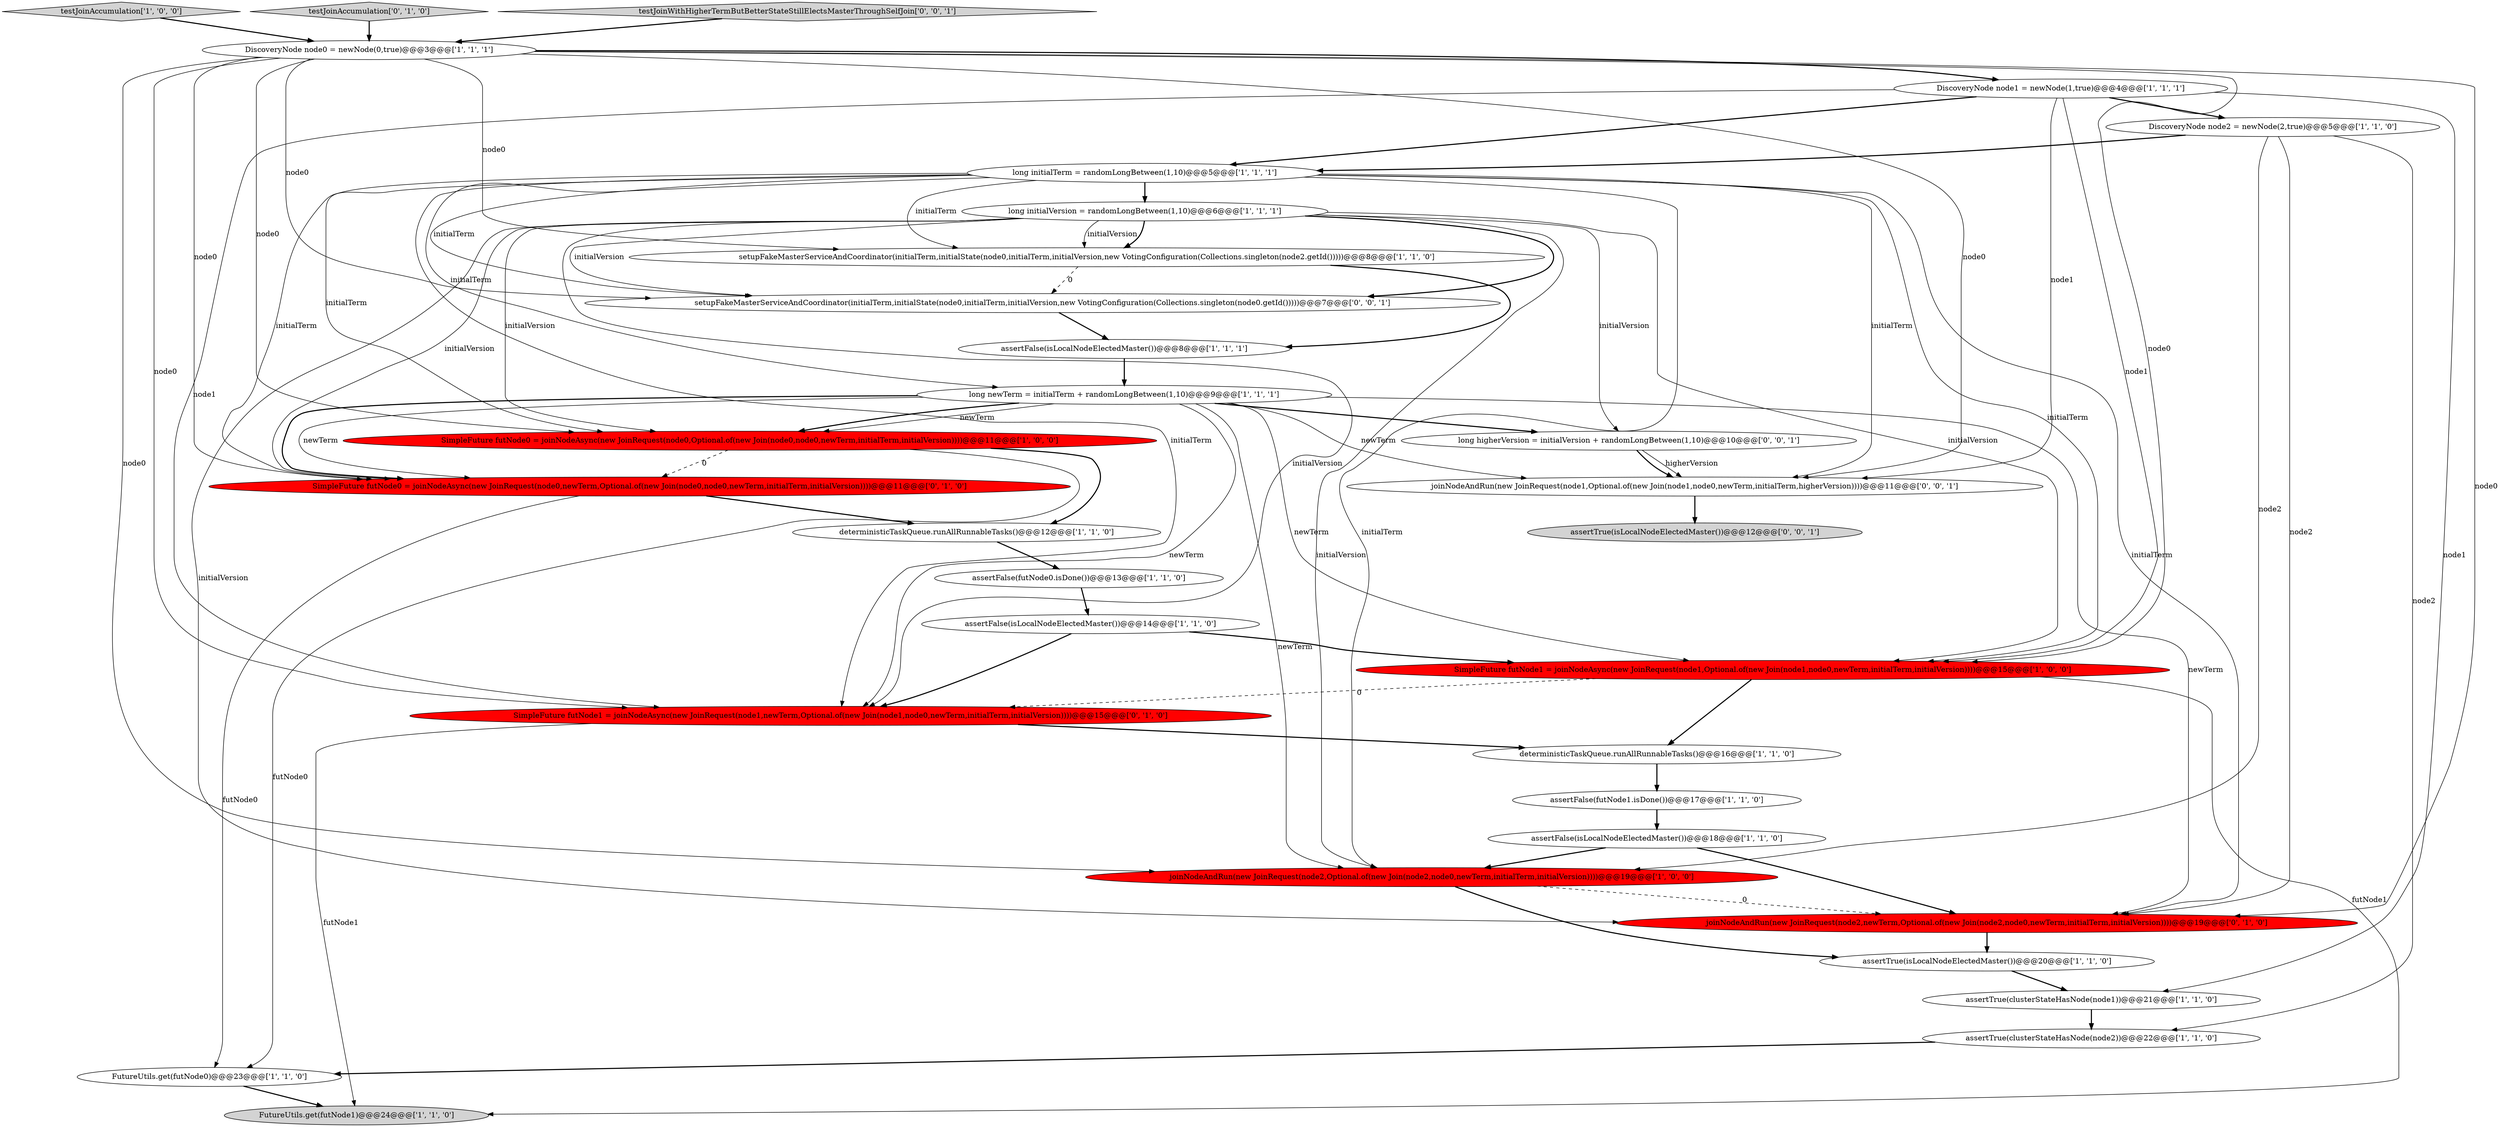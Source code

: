 digraph {
20 [style = filled, label = "deterministicTaskQueue.runAllRunnableTasks()@@@16@@@['1', '1', '0']", fillcolor = white, shape = ellipse image = "AAA0AAABBB1BBB"];
22 [style = filled, label = "FutureUtils.get(futNode0)@@@23@@@['1', '1', '0']", fillcolor = white, shape = ellipse image = "AAA0AAABBB1BBB"];
10 [style = filled, label = "assertFalse(isLocalNodeElectedMaster())@@@18@@@['1', '1', '0']", fillcolor = white, shape = ellipse image = "AAA0AAABBB1BBB"];
26 [style = filled, label = "SimpleFuture futNode1 = joinNodeAsync(new JoinRequest(node1,newTerm,Optional.of(new Join(node1,node0,newTerm,initialTerm,initialVersion))))@@@15@@@['0', '1', '0']", fillcolor = red, shape = ellipse image = "AAA1AAABBB2BBB"];
6 [style = filled, label = "deterministicTaskQueue.runAllRunnableTasks()@@@12@@@['1', '1', '0']", fillcolor = white, shape = ellipse image = "AAA0AAABBB1BBB"];
4 [style = filled, label = "SimpleFuture futNode0 = joinNodeAsync(new JoinRequest(node0,Optional.of(new Join(node0,node0,newTerm,initialTerm,initialVersion))))@@@11@@@['1', '0', '0']", fillcolor = red, shape = ellipse image = "AAA1AAABBB1BBB"];
19 [style = filled, label = "DiscoveryNode node2 = newNode(2,true)@@@5@@@['1', '1', '0']", fillcolor = white, shape = ellipse image = "AAA0AAABBB1BBB"];
3 [style = filled, label = "assertTrue(isLocalNodeElectedMaster())@@@20@@@['1', '1', '0']", fillcolor = white, shape = ellipse image = "AAA0AAABBB1BBB"];
2 [style = filled, label = "joinNodeAndRun(new JoinRequest(node2,Optional.of(new Join(node2,node0,newTerm,initialTerm,initialVersion))))@@@19@@@['1', '0', '0']", fillcolor = red, shape = ellipse image = "AAA1AAABBB1BBB"];
0 [style = filled, label = "long initialTerm = randomLongBetween(1,10)@@@5@@@['1', '1', '1']", fillcolor = white, shape = ellipse image = "AAA0AAABBB1BBB"];
8 [style = filled, label = "assertFalse(futNode0.isDone())@@@13@@@['1', '1', '0']", fillcolor = white, shape = ellipse image = "AAA0AAABBB1BBB"];
30 [style = filled, label = "assertTrue(isLocalNodeElectedMaster())@@@12@@@['0', '0', '1']", fillcolor = lightgray, shape = ellipse image = "AAA0AAABBB3BBB"];
14 [style = filled, label = "assertFalse(futNode1.isDone())@@@17@@@['1', '1', '0']", fillcolor = white, shape = ellipse image = "AAA0AAABBB1BBB"];
15 [style = filled, label = "assertTrue(clusterStateHasNode(node2))@@@22@@@['1', '1', '0']", fillcolor = white, shape = ellipse image = "AAA0AAABBB1BBB"];
29 [style = filled, label = "joinNodeAndRun(new JoinRequest(node1,Optional.of(new Join(node1,node0,newTerm,initialTerm,higherVersion))))@@@11@@@['0', '0', '1']", fillcolor = white, shape = ellipse image = "AAA0AAABBB3BBB"];
23 [style = filled, label = "SimpleFuture futNode0 = joinNodeAsync(new JoinRequest(node0,newTerm,Optional.of(new Join(node0,node0,newTerm,initialTerm,initialVersion))))@@@11@@@['0', '1', '0']", fillcolor = red, shape = ellipse image = "AAA1AAABBB2BBB"];
11 [style = filled, label = "testJoinAccumulation['1', '0', '0']", fillcolor = lightgray, shape = diamond image = "AAA0AAABBB1BBB"];
25 [style = filled, label = "testJoinAccumulation['0', '1', '0']", fillcolor = lightgray, shape = diamond image = "AAA0AAABBB2BBB"];
21 [style = filled, label = "FutureUtils.get(futNode1)@@@24@@@['1', '1', '0']", fillcolor = lightgray, shape = ellipse image = "AAA0AAABBB1BBB"];
7 [style = filled, label = "setupFakeMasterServiceAndCoordinator(initialTerm,initialState(node0,initialTerm,initialVersion,new VotingConfiguration(Collections.singleton(node2.getId()))))@@@8@@@['1', '1', '0']", fillcolor = white, shape = ellipse image = "AAA0AAABBB1BBB"];
13 [style = filled, label = "assertFalse(isLocalNodeElectedMaster())@@@8@@@['1', '1', '1']", fillcolor = white, shape = ellipse image = "AAA0AAABBB1BBB"];
18 [style = filled, label = "long initialVersion = randomLongBetween(1,10)@@@6@@@['1', '1', '1']", fillcolor = white, shape = ellipse image = "AAA0AAABBB1BBB"];
27 [style = filled, label = "setupFakeMasterServiceAndCoordinator(initialTerm,initialState(node0,initialTerm,initialVersion,new VotingConfiguration(Collections.singleton(node0.getId()))))@@@7@@@['0', '0', '1']", fillcolor = white, shape = ellipse image = "AAA0AAABBB3BBB"];
28 [style = filled, label = "long higherVersion = initialVersion + randomLongBetween(1,10)@@@10@@@['0', '0', '1']", fillcolor = white, shape = ellipse image = "AAA0AAABBB3BBB"];
31 [style = filled, label = "testJoinWithHigherTermButBetterStateStillElectsMasterThroughSelfJoin['0', '0', '1']", fillcolor = lightgray, shape = diamond image = "AAA0AAABBB3BBB"];
1 [style = filled, label = "assertFalse(isLocalNodeElectedMaster())@@@14@@@['1', '1', '0']", fillcolor = white, shape = ellipse image = "AAA0AAABBB1BBB"];
9 [style = filled, label = "assertTrue(clusterStateHasNode(node1))@@@21@@@['1', '1', '0']", fillcolor = white, shape = ellipse image = "AAA0AAABBB1BBB"];
17 [style = filled, label = "DiscoveryNode node1 = newNode(1,true)@@@4@@@['1', '1', '1']", fillcolor = white, shape = ellipse image = "AAA0AAABBB1BBB"];
24 [style = filled, label = "joinNodeAndRun(new JoinRequest(node2,newTerm,Optional.of(new Join(node2,node0,newTerm,initialTerm,initialVersion))))@@@19@@@['0', '1', '0']", fillcolor = red, shape = ellipse image = "AAA1AAABBB2BBB"];
16 [style = filled, label = "DiscoveryNode node0 = newNode(0,true)@@@3@@@['1', '1', '1']", fillcolor = white, shape = ellipse image = "AAA0AAABBB1BBB"];
12 [style = filled, label = "SimpleFuture futNode1 = joinNodeAsync(new JoinRequest(node1,Optional.of(new Join(node1,node0,newTerm,initialTerm,initialVersion))))@@@15@@@['1', '0', '0']", fillcolor = red, shape = ellipse image = "AAA1AAABBB1BBB"];
5 [style = filled, label = "long newTerm = initialTerm + randomLongBetween(1,10)@@@9@@@['1', '1', '1']", fillcolor = white, shape = ellipse image = "AAA0AAABBB1BBB"];
27->13 [style = bold, label=""];
12->21 [style = solid, label="futNode1"];
29->30 [style = bold, label=""];
10->24 [style = bold, label=""];
18->12 [style = solid, label="initialVersion"];
4->22 [style = solid, label="futNode0"];
18->2 [style = solid, label="initialVersion"];
0->27 [style = solid, label="initialTerm"];
5->28 [style = bold, label=""];
12->26 [style = dashed, label="0"];
8->1 [style = bold, label=""];
5->4 [style = solid, label="newTerm"];
16->26 [style = solid, label="node0"];
1->12 [style = bold, label=""];
0->7 [style = solid, label="initialTerm"];
5->24 [style = solid, label="newTerm"];
4->23 [style = dashed, label="0"];
0->29 [style = solid, label="initialTerm"];
11->16 [style = bold, label=""];
28->29 [style = solid, label="higherVersion"];
16->23 [style = solid, label="node0"];
19->2 [style = solid, label="node2"];
5->23 [style = bold, label=""];
18->7 [style = solid, label="initialVersion"];
14->10 [style = bold, label=""];
20->14 [style = bold, label=""];
16->17 [style = bold, label=""];
18->27 [style = solid, label="initialVersion"];
16->29 [style = solid, label="node0"];
0->26 [style = solid, label="initialTerm"];
13->5 [style = bold, label=""];
0->23 [style = solid, label="initialTerm"];
10->2 [style = bold, label=""];
2->24 [style = dashed, label="0"];
18->7 [style = bold, label=""];
26->21 [style = solid, label="futNode1"];
24->3 [style = bold, label=""];
26->20 [style = bold, label=""];
18->26 [style = solid, label="initialVersion"];
17->29 [style = solid, label="node1"];
28->29 [style = bold, label=""];
17->12 [style = solid, label="node1"];
23->22 [style = solid, label="futNode0"];
19->15 [style = solid, label="node2"];
2->3 [style = bold, label=""];
17->9 [style = solid, label="node1"];
12->20 [style = bold, label=""];
17->26 [style = solid, label="node1"];
18->24 [style = solid, label="initialVersion"];
25->16 [style = bold, label=""];
18->28 [style = solid, label="initialVersion"];
19->0 [style = bold, label=""];
15->22 [style = bold, label=""];
18->4 [style = solid, label="initialVersion"];
3->9 [style = bold, label=""];
16->7 [style = solid, label="node0"];
0->4 [style = solid, label="initialTerm"];
17->0 [style = bold, label=""];
23->6 [style = bold, label=""];
5->4 [style = bold, label=""];
0->24 [style = solid, label="initialTerm"];
16->24 [style = solid, label="node0"];
0->18 [style = bold, label=""];
18->23 [style = solid, label="initialVersion"];
7->13 [style = bold, label=""];
5->2 [style = solid, label="newTerm"];
19->24 [style = solid, label="node2"];
4->6 [style = bold, label=""];
31->16 [style = bold, label=""];
16->27 [style = solid, label="node0"];
16->4 [style = solid, label="node0"];
22->21 [style = bold, label=""];
0->12 [style = solid, label="initialTerm"];
0->5 [style = solid, label="initialTerm"];
1->26 [style = bold, label=""];
17->19 [style = bold, label=""];
5->29 [style = solid, label="newTerm"];
7->27 [style = dashed, label="0"];
16->2 [style = solid, label="node0"];
18->27 [style = bold, label=""];
9->15 [style = bold, label=""];
6->8 [style = bold, label=""];
5->23 [style = solid, label="newTerm"];
16->12 [style = solid, label="node0"];
5->26 [style = solid, label="newTerm"];
0->2 [style = solid, label="initialTerm"];
5->12 [style = solid, label="newTerm"];
}
